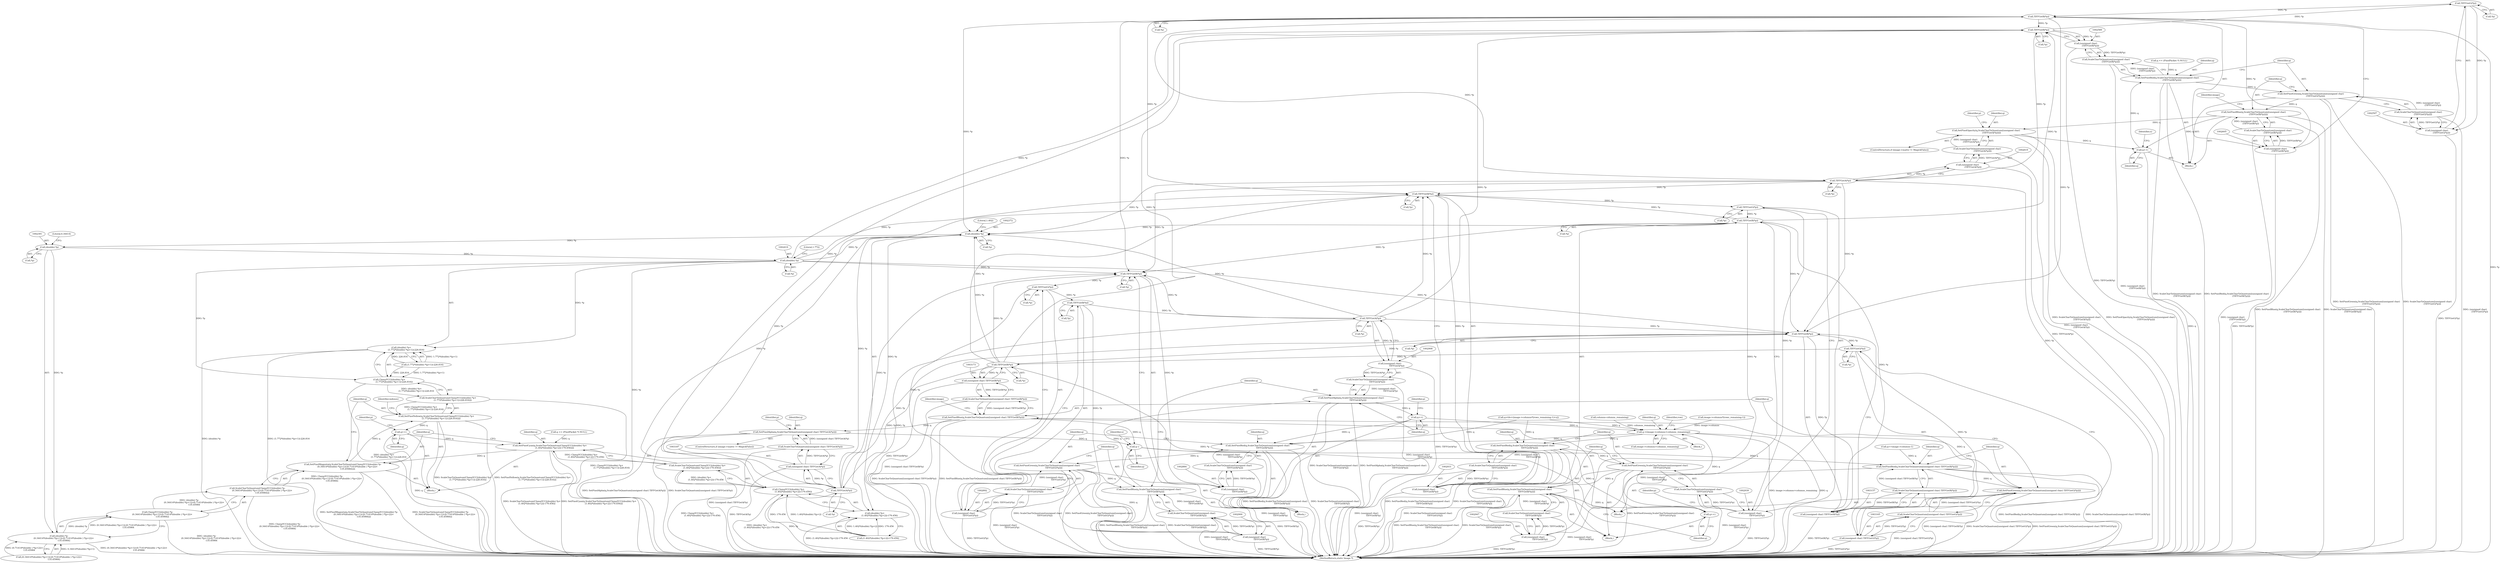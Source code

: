 digraph "0_ImageMagick_58cf5bf4fade82e3b510e8f3463a967278a3e410_0@pointer" {
"1002598" [label="(Call,TIFFGetG(*p))"];
"1002590" [label="(Call,TIFFGetR(*p))"];
"1002948" [label="(Call,TIFFGetB(*p))"];
"1002940" [label="(Call,TIFFGetG(*p))"];
"1002932" [label="(Call,TIFFGetR(*p))"];
"1002418" [label="(Call,(double) *p)"];
"1002390" [label="(Call,(double) *p)"];
"1002371" [label="(Call,(double) *p)"];
"1002620" [label="(Call,TIFFGetA(*p))"];
"1002606" [label="(Call,TIFFGetB(*p))"];
"1002598" [label="(Call,TIFFGetG(*p))"];
"1002909" [label="(Call,TIFFGetA(*p))"];
"1002901" [label="(Call,TIFFGetB(*p))"];
"1002893" [label="(Call,TIFFGetG(*p))"];
"1002885" [label="(Call,TIFFGetR(*p))"];
"1003174" [label="(Call,TIFFGetB(*p))"];
"1003166" [label="(Call,TIFFGetG(*p))"];
"1003158" [label="(Call,TIFFGetR(*p))"];
"1003188" [label="(Call,TIFFGetA(*p))"];
"1002596" [label="(Call,(unsigned char)\n              (TIFFGetG(*p)))"];
"1002595" [label="(Call,ScaleCharToQuantum((unsigned char)\n              (TIFFGetG(*p))))"];
"1002593" [label="(Call,SetPixelGreen(q,ScaleCharToQuantum((unsigned char)\n              (TIFFGetG(*p)))))"];
"1002601" [label="(Call,SetPixelBlue(q,ScaleCharToQuantum((unsigned char)\n              (TIFFGetB(*p)))))"];
"1002615" [label="(Call,SetPixelOpacity(q,ScaleCharToQuantum((unsigned char)\n                (TIFFGetA(*p)))))"];
"1002625" [label="(Call,q++)"];
"1002585" [label="(Call,SetPixelRed(q,ScaleCharToQuantum((unsigned char)\n              (TIFFGetR(*p)))))"];
"1002369" [label="(Call,ClampYCC((double) *p+\n              (1.402*(double) *(p+2))-179.456))"];
"1002368" [label="(Call,ScaleCharToQuantum(ClampYCC((double) *p+\n              (1.402*(double) *(p+2))-179.456)))"];
"1002366" [label="(Call,SetPixelCyan(q,ScaleCharToQuantum(ClampYCC((double) *p+\n              (1.402*(double) *(p+2))-179.456))))"];
"1002385" [label="(Call,SetPixelMagenta(q,ScaleCharToQuantum(ClampYCC((double) *p-\n              (0.34414*(double) *(p+1))-(0.71414*(double ) *(p+2))+\n              135.45984))))"];
"1002413" [label="(Call,SetPixelYellow(q,ScaleCharToQuantum(ClampYCC((double) *p+\n              (1.772*(double) *(p+1))-226.816))))"];
"1002443" [label="(Call,q++)"];
"1002370" [label="(Call,(double) *p+\n              (1.402*(double) *(p+2))-179.456)"];
"1002389" [label="(Call,(double) *p-\n              (0.34414*(double) *(p+1))-(0.71414*(double ) *(p+2))+\n              135.45984)"];
"1002388" [label="(Call,ClampYCC((double) *p-\n              (0.34414*(double) *(p+1))-(0.71414*(double ) *(p+2))+\n              135.45984))"];
"1002387" [label="(Call,ScaleCharToQuantum(ClampYCC((double) *p-\n              (0.34414*(double) *(p+1))-(0.71414*(double ) *(p+2))+\n              135.45984)))"];
"1002416" [label="(Call,ClampYCC((double) *p+\n              (1.772*(double) *(p+1))-226.816))"];
"1002415" [label="(Call,ScaleCharToQuantum(ClampYCC((double) *p+\n              (1.772*(double) *(p+1))-226.816)))"];
"1002417" [label="(Call,(double) *p+\n              (1.772*(double) *(p+1))-226.816)"];
"1002588" [label="(Call,(unsigned char)\n              (TIFFGetR(*p)))"];
"1002587" [label="(Call,ScaleCharToQuantum((unsigned char)\n              (TIFFGetR(*p))))"];
"1002883" [label="(Call,(unsigned char)\n                    TIFFGetR(*p))"];
"1002882" [label="(Call,ScaleCharToQuantum((unsigned char)\n                    TIFFGetR(*p)))"];
"1002880" [label="(Call,SetPixelRed(q,ScaleCharToQuantum((unsigned char)\n                    TIFFGetR(*p))))"];
"1002888" [label="(Call,SetPixelGreen(q,ScaleCharToQuantum((unsigned char)\n                    TIFFGetG(*p))))"];
"1002896" [label="(Call,SetPixelBlue(q,ScaleCharToQuantum((unsigned char)\n                    TIFFGetB(*p))))"];
"1002904" [label="(Call,SetPixelAlpha(q,ScaleCharToQuantum((unsigned char)\n                    TIFFGetA(*p))))"];
"1002912" [label="(Call,q++)"];
"1002960" [label="(Call,q-=(image->columns+columns_remaining))"];
"1002927" [label="(Call,SetPixelRed(q,ScaleCharToQuantum((unsigned char)\n                    TIFFGetR(*p))))"];
"1002935" [label="(Call,SetPixelGreen(q,ScaleCharToQuantum((unsigned char)\n                    TIFFGetG(*p))))"];
"1002943" [label="(Call,SetPixelBlue(q,ScaleCharToQuantum((unsigned char)\n                    TIFFGetB(*p))))"];
"1002951" [label="(Call,q++)"];
"1002891" [label="(Call,(unsigned char)\n                    TIFFGetG(*p))"];
"1002890" [label="(Call,ScaleCharToQuantum((unsigned char)\n                    TIFFGetG(*p)))"];
"1002899" [label="(Call,(unsigned char)\n                    TIFFGetB(*p))"];
"1002898" [label="(Call,ScaleCharToQuantum((unsigned char)\n                    TIFFGetB(*p)))"];
"1002907" [label="(Call,(unsigned char)\n                    TIFFGetA(*p))"];
"1002906" [label="(Call,ScaleCharToQuantum((unsigned char)\n                    TIFFGetA(*p)))"];
"1002930" [label="(Call,(unsigned char)\n                    TIFFGetR(*p))"];
"1002929" [label="(Call,ScaleCharToQuantum((unsigned char)\n                    TIFFGetR(*p)))"];
"1002938" [label="(Call,(unsigned char)\n                    TIFFGetG(*p))"];
"1002937" [label="(Call,ScaleCharToQuantum((unsigned char)\n                    TIFFGetG(*p)))"];
"1002946" [label="(Call,(unsigned char)\n                    TIFFGetB(*p))"];
"1002945" [label="(Call,ScaleCharToQuantum((unsigned char)\n                    TIFFGetB(*p)))"];
"1003156" [label="(Call,(unsigned char) TIFFGetR(*p))"];
"1003155" [label="(Call,ScaleCharToQuantum((unsigned char) TIFFGetR(*p)))"];
"1003153" [label="(Call,SetPixelRed(q,ScaleCharToQuantum((unsigned char) TIFFGetR(*p))))"];
"1003161" [label="(Call,SetPixelGreen(q,ScaleCharToQuantum((unsigned char) TIFFGetG(*p))))"];
"1003169" [label="(Call,SetPixelBlue(q,ScaleCharToQuantum((unsigned char) TIFFGetB(*p))))"];
"1003183" [label="(Call,SetPixelAlpha(q,ScaleCharToQuantum((unsigned char) TIFFGetA(*p))))"];
"1003193" [label="(Call,q--)"];
"1003164" [label="(Call,(unsigned char) TIFFGetG(*p))"];
"1003163" [label="(Call,ScaleCharToQuantum((unsigned char) TIFFGetG(*p)))"];
"1003172" [label="(Call,(unsigned char) TIFFGetB(*p))"];
"1003171" [label="(Call,ScaleCharToQuantum((unsigned char) TIFFGetB(*p)))"];
"1003186" [label="(Call,(unsigned char) TIFFGetA(*p))"];
"1003185" [label="(Call,ScaleCharToQuantum((unsigned char) TIFFGetA(*p)))"];
"1002604" [label="(Call,(unsigned char)\n              (TIFFGetB(*p)))"];
"1002603" [label="(Call,ScaleCharToQuantum((unsigned char)\n              (TIFFGetB(*p))))"];
"1002618" [label="(Call,(unsigned char)\n                (TIFFGetA(*p)))"];
"1002617" [label="(Call,ScaleCharToQuantum((unsigned char)\n                (TIFFGetA(*p))))"];
"1003183" [label="(Call,SetPixelAlpha(q,ScaleCharToQuantum((unsigned char) TIFFGetA(*p))))"];
"1002904" [label="(Call,SetPixelAlpha(q,ScaleCharToQuantum((unsigned char)\n                    TIFFGetA(*p))))"];
"1002591" [label="(Call,*p)"];
"1002894" [label="(Call,*p)"];
"1002367" [label="(Identifier,q)"];
"1003155" [label="(Call,ScaleCharToQuantum((unsigned char) TIFFGetR(*p)))"];
"1002929" [label="(Call,ScaleCharToQuantum((unsigned char)\n                    TIFFGetR(*p)))"];
"1002385" [label="(Call,SetPixelMagenta(q,ScaleCharToQuantum(ClampYCC((double) *p-\n              (0.34414*(double) *(p+1))-(0.71414*(double ) *(p+2))+\n              135.45984))))"];
"1003184" [label="(Identifier,q)"];
"1002414" [label="(Identifier,q)"];
"1002915" [label="(Identifier,p)"];
"1002910" [label="(Call,*p)"];
"1002886" [label="(Call,*p)"];
"1002896" [label="(Call,SetPixelBlue(q,ScaleCharToQuantum((unsigned char)\n                    TIFFGetB(*p))))"];
"1002443" [label="(Call,q++)"];
"1002625" [label="(Call,q++)"];
"1002906" [label="(Call,ScaleCharToQuantum((unsigned char)\n                    TIFFGetA(*p)))"];
"1003153" [label="(Call,SetPixelRed(q,ScaleCharToQuantum((unsigned char) TIFFGetR(*p))))"];
"1003180" [label="(Identifier,image)"];
"1003185" [label="(Call,ScaleCharToQuantum((unsigned char) TIFFGetA(*p)))"];
"1002617" [label="(Call,ScaleCharToQuantum((unsigned char)\n                (TIFFGetA(*p))))"];
"1003175" [label="(Call,*p)"];
"1002954" [label="(Identifier,p)"];
"1002889" [label="(Identifier,q)"];
"1002365" [label="(Block,)"];
"1002371" [label="(Call,(double) *p)"];
"1002434" [label="(Identifier,indexes)"];
"1002396" [label="(Literal,0.34414)"];
"1002418" [label="(Call,(double) *p)"];
"1002912" [label="(Call,q++)"];
"1003385" [label="(MethodReturn,static Image *)"];
"1002602" [label="(Identifier,q)"];
"1002422" [label="(Call,(1.772*(double) *(p+1))-226.816)"];
"1003152" [label="(Block,)"];
"1003162" [label="(Identifier,q)"];
"1003132" [label="(Call,q+=image->columns-1)"];
"1003159" [label="(Call,*p)"];
"1003158" [label="(Call,TIFFGetR(*p))"];
"1003161" [label="(Call,SetPixelGreen(q,ScaleCharToQuantum((unsigned char) TIFFGetG(*p))))"];
"1002902" [label="(Call,*p)"];
"1002446" [label="(Identifier,p)"];
"1002901" [label="(Call,TIFFGetB(*p))"];
"1002879" [label="(Block,)"];
"1002863" [label="(Block,)"];
"1003154" [label="(Identifier,q)"];
"1002962" [label="(Call,image->columns+columns_remaining)"];
"1003177" [label="(ControlStructure,if (image->matte != MagickFalse))"];
"1002930" [label="(Call,(unsigned char)\n                    TIFFGetR(*p))"];
"1002913" [label="(Identifier,q)"];
"1002590" [label="(Call,TIFFGetR(*p))"];
"1002885" [label="(Call,TIFFGetR(*p))"];
"1002389" [label="(Call,(double) *p-\n              (0.34414*(double) *(p+1))-(0.71414*(double ) *(p+2))+\n              135.45984)"];
"1002905" [label="(Identifier,q)"];
"1002584" [label="(Block,)"];
"1002618" [label="(Call,(unsigned char)\n                (TIFFGetA(*p)))"];
"1002609" [label="(ControlStructure,if (image->matte != MagickFalse))"];
"1002604" [label="(Call,(unsigned char)\n              (TIFFGetB(*p)))"];
"1002624" [label="(Identifier,p)"];
"1002951" [label="(Call,q++)"];
"1002392" [label="(Call,*p)"];
"1002862" [label="(Identifier,row)"];
"1002881" [label="(Identifier,q)"];
"1002841" [label="(Call,q=tile+(image->columns*(rows_remaining-1)+x))"];
"1002386" [label="(Identifier,q)"];
"1002620" [label="(Call,TIFFGetA(*p))"];
"1002416" [label="(Call,ClampYCC((double) *p+\n              (1.772*(double) *(p+1))-226.816))"];
"1002928" [label="(Identifier,q)"];
"1002593" [label="(Call,SetPixelGreen(q,ScaleCharToQuantum((unsigned char)\n              (TIFFGetG(*p)))))"];
"1003167" [label="(Call,*p)"];
"1002909" [label="(Call,TIFFGetA(*p))"];
"1002588" [label="(Call,(unsigned char)\n              (TIFFGetR(*p)))"];
"1002940" [label="(Call,TIFFGetG(*p))"];
"1002612" [label="(Identifier,image)"];
"1002888" [label="(Call,SetPixelGreen(q,ScaleCharToQuantum((unsigned char)\n                    TIFFGetG(*p))))"];
"1002598" [label="(Call,TIFFGetG(*p))"];
"1002616" [label="(Identifier,q)"];
"1002846" [label="(Call,image->columns*(rows_remaining-1))"];
"1002586" [label="(Identifier,q)"];
"1003151" [label="(Identifier,x)"];
"1002413" [label="(Call,SetPixelYellow(q,ScaleCharToQuantum(ClampYCC((double) *p+\n              (1.772*(double) *(p+1))-226.816))))"];
"1002935" [label="(Call,SetPixelGreen(q,ScaleCharToQuantum((unsigned char)\n                    TIFFGetG(*p))))"];
"1002373" [label="(Call,*p)"];
"1002938" [label="(Call,(unsigned char)\n                    TIFFGetG(*p))"];
"1002897" [label="(Identifier,q)"];
"1002377" [label="(Literal,1.402)"];
"1002596" [label="(Call,(unsigned char)\n              (TIFFGetG(*p)))"];
"1002369" [label="(Call,ClampYCC((double) *p+\n              (1.402*(double) *(p+2))-179.456))"];
"1002607" [label="(Call,*p)"];
"1002948" [label="(Call,TIFFGetB(*p))"];
"1002444" [label="(Identifier,q)"];
"1003170" [label="(Identifier,q)"];
"1002387" [label="(Call,ScaleCharToQuantum(ClampYCC((double) *p-\n              (0.34414*(double) *(p+1))-(0.71414*(double ) *(p+2))+\n              135.45984)))"];
"1003192" [label="(Identifier,p)"];
"1002415" [label="(Call,ScaleCharToQuantum(ClampYCC((double) *p+\n              (1.772*(double) *(p+1))-226.816)))"];
"1002957" [label="(Call,columns-columns_remaining)"];
"1002603" [label="(Call,ScaleCharToQuantum((unsigned char)\n              (TIFFGetB(*p))))"];
"1002583" [label="(Identifier,x)"];
"1002880" [label="(Call,SetPixelRed(q,ScaleCharToQuantum((unsigned char)\n                    TIFFGetR(*p))))"];
"1002932" [label="(Call,TIFFGetR(*p))"];
"1002961" [label="(Identifier,q)"];
"1002941" [label="(Call,*p)"];
"1003194" [label="(Identifier,q)"];
"1003172" [label="(Call,(unsigned char) TIFFGetB(*p))"];
"1003188" [label="(Call,TIFFGetA(*p))"];
"1002339" [label="(Call,q == (PixelPacket *) NULL)"];
"1003164" [label="(Call,(unsigned char) TIFFGetG(*p))"];
"1002424" [label="(Literal,1.772)"];
"1002891" [label="(Call,(unsigned char)\n                    TIFFGetG(*p))"];
"1002883" [label="(Call,(unsigned char)\n                    TIFFGetR(*p))"];
"1002945" [label="(Call,ScaleCharToQuantum((unsigned char)\n                    TIFFGetB(*p)))"];
"1002585" [label="(Call,SetPixelRed(q,ScaleCharToQuantum((unsigned char)\n              (TIFFGetR(*p)))))"];
"1002949" [label="(Call,*p)"];
"1002606" [label="(Call,TIFFGetB(*p))"];
"1002594" [label="(Identifier,q)"];
"1002420" [label="(Call,*p)"];
"1002943" [label="(Call,SetPixelBlue(q,ScaleCharToQuantum((unsigned char)\n                    TIFFGetB(*p))))"];
"1002390" [label="(Call,(double) *p)"];
"1003163" [label="(Call,ScaleCharToQuantum((unsigned char) TIFFGetG(*p)))"];
"1002898" [label="(Call,ScaleCharToQuantum((unsigned char)\n                    TIFFGetB(*p)))"];
"1002520" [label="(Call,q == (PixelPacket *) NULL)"];
"1003166" [label="(Call,TIFFGetG(*p))"];
"1002599" [label="(Call,*p)"];
"1002899" [label="(Call,(unsigned char)\n                    TIFFGetB(*p))"];
"1002366" [label="(Call,SetPixelCyan(q,ScaleCharToQuantum(ClampYCC((double) *p+\n              (1.402*(double) *(p+2))-179.456))))"];
"1002626" [label="(Identifier,q)"];
"1003189" [label="(Call,*p)"];
"1002595" [label="(Call,ScaleCharToQuantum((unsigned char)\n              (TIFFGetG(*p))))"];
"1003193" [label="(Call,q--)"];
"1002933" [label="(Call,*p)"];
"1002882" [label="(Call,ScaleCharToQuantum((unsigned char)\n                    TIFFGetR(*p)))"];
"1002890" [label="(Call,ScaleCharToQuantum((unsigned char)\n                    TIFFGetG(*p)))"];
"1003174" [label="(Call,TIFFGetB(*p))"];
"1002370" [label="(Call,(double) *p+\n              (1.402*(double) *(p+2))-179.456)"];
"1002936" [label="(Identifier,q)"];
"1002907" [label="(Call,(unsigned char)\n                    TIFFGetA(*p))"];
"1002946" [label="(Call,(unsigned char)\n                    TIFFGetB(*p))"];
"1003186" [label="(Call,(unsigned char) TIFFGetA(*p))"];
"1002937" [label="(Call,ScaleCharToQuantum((unsigned char)\n                    TIFFGetG(*p)))"];
"1002375" [label="(Call,(1.402*(double) *(p+2))-179.456)"];
"1003169" [label="(Call,SetPixelBlue(q,ScaleCharToQuantum((unsigned char) TIFFGetB(*p))))"];
"1003156" [label="(Call,(unsigned char) TIFFGetR(*p))"];
"1002960" [label="(Call,q-=(image->columns+columns_remaining))"];
"1002621" [label="(Call,*p)"];
"1002417" [label="(Call,(double) *p+\n              (1.772*(double) *(p+1))-226.816)"];
"1002394" [label="(Call,(0.34414*(double) *(p+1))-(0.71414*(double ) *(p+2))+\n              135.45984)"];
"1002927" [label="(Call,SetPixelRed(q,ScaleCharToQuantum((unsigned char)\n                    TIFFGetR(*p))))"];
"1002926" [label="(Block,)"];
"1002601" [label="(Call,SetPixelBlue(q,ScaleCharToQuantum((unsigned char)\n              (TIFFGetB(*p)))))"];
"1002615" [label="(Call,SetPixelOpacity(q,ScaleCharToQuantum((unsigned char)\n                (TIFFGetA(*p)))))"];
"1002587" [label="(Call,ScaleCharToQuantum((unsigned char)\n              (TIFFGetR(*p))))"];
"1002388" [label="(Call,ClampYCC((double) *p-\n              (0.34414*(double) *(p+1))-(0.71414*(double ) *(p+2))+\n              135.45984))"];
"1002952" [label="(Identifier,q)"];
"1003171" [label="(Call,ScaleCharToQuantum((unsigned char) TIFFGetB(*p)))"];
"1002368" [label="(Call,ScaleCharToQuantum(ClampYCC((double) *p+\n              (1.402*(double) *(p+2))-179.456)))"];
"1002893" [label="(Call,TIFFGetG(*p))"];
"1002944" [label="(Identifier,q)"];
"1002598" -> "1002596"  [label="AST: "];
"1002598" -> "1002599"  [label="CFG: "];
"1002599" -> "1002598"  [label="AST: "];
"1002596" -> "1002598"  [label="CFG: "];
"1002598" -> "1002596"  [label="DDG: *p"];
"1002590" -> "1002598"  [label="DDG: *p"];
"1002598" -> "1002606"  [label="DDG: *p"];
"1002590" -> "1002588"  [label="AST: "];
"1002590" -> "1002591"  [label="CFG: "];
"1002591" -> "1002590"  [label="AST: "];
"1002588" -> "1002590"  [label="CFG: "];
"1002590" -> "1002588"  [label="DDG: *p"];
"1002948" -> "1002590"  [label="DDG: *p"];
"1002418" -> "1002590"  [label="DDG: *p"];
"1002620" -> "1002590"  [label="DDG: *p"];
"1002909" -> "1002590"  [label="DDG: *p"];
"1003174" -> "1002590"  [label="DDG: *p"];
"1002606" -> "1002590"  [label="DDG: *p"];
"1003188" -> "1002590"  [label="DDG: *p"];
"1002948" -> "1002946"  [label="AST: "];
"1002948" -> "1002949"  [label="CFG: "];
"1002949" -> "1002948"  [label="AST: "];
"1002946" -> "1002948"  [label="CFG: "];
"1002948" -> "1003385"  [label="DDG: *p"];
"1002948" -> "1002371"  [label="DDG: *p"];
"1002948" -> "1002885"  [label="DDG: *p"];
"1002948" -> "1002932"  [label="DDG: *p"];
"1002948" -> "1002946"  [label="DDG: *p"];
"1002940" -> "1002948"  [label="DDG: *p"];
"1002948" -> "1003158"  [label="DDG: *p"];
"1002940" -> "1002938"  [label="AST: "];
"1002940" -> "1002941"  [label="CFG: "];
"1002941" -> "1002940"  [label="AST: "];
"1002938" -> "1002940"  [label="CFG: "];
"1002940" -> "1002938"  [label="DDG: *p"];
"1002932" -> "1002940"  [label="DDG: *p"];
"1002932" -> "1002930"  [label="AST: "];
"1002932" -> "1002933"  [label="CFG: "];
"1002933" -> "1002932"  [label="AST: "];
"1002930" -> "1002932"  [label="CFG: "];
"1002932" -> "1002930"  [label="DDG: *p"];
"1002418" -> "1002932"  [label="DDG: *p"];
"1002620" -> "1002932"  [label="DDG: *p"];
"1002909" -> "1002932"  [label="DDG: *p"];
"1003174" -> "1002932"  [label="DDG: *p"];
"1002606" -> "1002932"  [label="DDG: *p"];
"1003188" -> "1002932"  [label="DDG: *p"];
"1002418" -> "1002417"  [label="AST: "];
"1002418" -> "1002420"  [label="CFG: "];
"1002419" -> "1002418"  [label="AST: "];
"1002420" -> "1002418"  [label="AST: "];
"1002424" -> "1002418"  [label="CFG: "];
"1002418" -> "1003385"  [label="DDG: *p"];
"1002418" -> "1002371"  [label="DDG: *p"];
"1002418" -> "1002416"  [label="DDG: *p"];
"1002418" -> "1002417"  [label="DDG: *p"];
"1002390" -> "1002418"  [label="DDG: *p"];
"1002418" -> "1002885"  [label="DDG: *p"];
"1002418" -> "1003158"  [label="DDG: *p"];
"1002390" -> "1002389"  [label="AST: "];
"1002390" -> "1002392"  [label="CFG: "];
"1002391" -> "1002390"  [label="AST: "];
"1002392" -> "1002390"  [label="AST: "];
"1002396" -> "1002390"  [label="CFG: "];
"1002390" -> "1002389"  [label="DDG: *p"];
"1002371" -> "1002390"  [label="DDG: *p"];
"1002371" -> "1002370"  [label="AST: "];
"1002371" -> "1002373"  [label="CFG: "];
"1002372" -> "1002371"  [label="AST: "];
"1002373" -> "1002371"  [label="AST: "];
"1002377" -> "1002371"  [label="CFG: "];
"1002371" -> "1002369"  [label="DDG: *p"];
"1002371" -> "1002370"  [label="DDG: *p"];
"1002620" -> "1002371"  [label="DDG: *p"];
"1002909" -> "1002371"  [label="DDG: *p"];
"1003174" -> "1002371"  [label="DDG: *p"];
"1002606" -> "1002371"  [label="DDG: *p"];
"1003188" -> "1002371"  [label="DDG: *p"];
"1002620" -> "1002618"  [label="AST: "];
"1002620" -> "1002621"  [label="CFG: "];
"1002621" -> "1002620"  [label="AST: "];
"1002618" -> "1002620"  [label="CFG: "];
"1002620" -> "1003385"  [label="DDG: *p"];
"1002620" -> "1002618"  [label="DDG: *p"];
"1002606" -> "1002620"  [label="DDG: *p"];
"1002620" -> "1002885"  [label="DDG: *p"];
"1002620" -> "1003158"  [label="DDG: *p"];
"1002606" -> "1002604"  [label="AST: "];
"1002606" -> "1002607"  [label="CFG: "];
"1002607" -> "1002606"  [label="AST: "];
"1002604" -> "1002606"  [label="CFG: "];
"1002606" -> "1003385"  [label="DDG: *p"];
"1002606" -> "1002604"  [label="DDG: *p"];
"1002606" -> "1002885"  [label="DDG: *p"];
"1002606" -> "1003158"  [label="DDG: *p"];
"1002909" -> "1002907"  [label="AST: "];
"1002909" -> "1002910"  [label="CFG: "];
"1002910" -> "1002909"  [label="AST: "];
"1002907" -> "1002909"  [label="CFG: "];
"1002909" -> "1003385"  [label="DDG: *p"];
"1002909" -> "1002885"  [label="DDG: *p"];
"1002909" -> "1002907"  [label="DDG: *p"];
"1002901" -> "1002909"  [label="DDG: *p"];
"1002909" -> "1003158"  [label="DDG: *p"];
"1002901" -> "1002899"  [label="AST: "];
"1002901" -> "1002902"  [label="CFG: "];
"1002902" -> "1002901"  [label="AST: "];
"1002899" -> "1002901"  [label="CFG: "];
"1002901" -> "1002899"  [label="DDG: *p"];
"1002893" -> "1002901"  [label="DDG: *p"];
"1002893" -> "1002891"  [label="AST: "];
"1002893" -> "1002894"  [label="CFG: "];
"1002894" -> "1002893"  [label="AST: "];
"1002891" -> "1002893"  [label="CFG: "];
"1002893" -> "1002891"  [label="DDG: *p"];
"1002885" -> "1002893"  [label="DDG: *p"];
"1002885" -> "1002883"  [label="AST: "];
"1002885" -> "1002886"  [label="CFG: "];
"1002886" -> "1002885"  [label="AST: "];
"1002883" -> "1002885"  [label="CFG: "];
"1002885" -> "1002883"  [label="DDG: *p"];
"1003174" -> "1002885"  [label="DDG: *p"];
"1003188" -> "1002885"  [label="DDG: *p"];
"1003174" -> "1003172"  [label="AST: "];
"1003174" -> "1003175"  [label="CFG: "];
"1003175" -> "1003174"  [label="AST: "];
"1003172" -> "1003174"  [label="CFG: "];
"1003174" -> "1003385"  [label="DDG: *p"];
"1003174" -> "1003158"  [label="DDG: *p"];
"1003174" -> "1003172"  [label="DDG: *p"];
"1003166" -> "1003174"  [label="DDG: *p"];
"1003174" -> "1003188"  [label="DDG: *p"];
"1003166" -> "1003164"  [label="AST: "];
"1003166" -> "1003167"  [label="CFG: "];
"1003167" -> "1003166"  [label="AST: "];
"1003164" -> "1003166"  [label="CFG: "];
"1003166" -> "1003164"  [label="DDG: *p"];
"1003158" -> "1003166"  [label="DDG: *p"];
"1003158" -> "1003156"  [label="AST: "];
"1003158" -> "1003159"  [label="CFG: "];
"1003159" -> "1003158"  [label="AST: "];
"1003156" -> "1003158"  [label="CFG: "];
"1003158" -> "1003156"  [label="DDG: *p"];
"1003188" -> "1003158"  [label="DDG: *p"];
"1003188" -> "1003186"  [label="AST: "];
"1003188" -> "1003189"  [label="CFG: "];
"1003189" -> "1003188"  [label="AST: "];
"1003186" -> "1003188"  [label="CFG: "];
"1003188" -> "1003385"  [label="DDG: *p"];
"1003188" -> "1003186"  [label="DDG: *p"];
"1002596" -> "1002595"  [label="AST: "];
"1002597" -> "1002596"  [label="AST: "];
"1002595" -> "1002596"  [label="CFG: "];
"1002596" -> "1003385"  [label="DDG: TIFFGetG(*p)"];
"1002596" -> "1002595"  [label="DDG: TIFFGetG(*p)"];
"1002595" -> "1002593"  [label="AST: "];
"1002593" -> "1002595"  [label="CFG: "];
"1002595" -> "1003385"  [label="DDG: (unsigned char)\n              (TIFFGetG(*p))"];
"1002595" -> "1002593"  [label="DDG: (unsigned char)\n              (TIFFGetG(*p))"];
"1002593" -> "1002584"  [label="AST: "];
"1002594" -> "1002593"  [label="AST: "];
"1002602" -> "1002593"  [label="CFG: "];
"1002593" -> "1003385"  [label="DDG: SetPixelGreen(q,ScaleCharToQuantum((unsigned char)\n              (TIFFGetG(*p))))"];
"1002593" -> "1003385"  [label="DDG: ScaleCharToQuantum((unsigned char)\n              (TIFFGetG(*p)))"];
"1002585" -> "1002593"  [label="DDG: q"];
"1002593" -> "1002601"  [label="DDG: q"];
"1002601" -> "1002584"  [label="AST: "];
"1002601" -> "1002603"  [label="CFG: "];
"1002602" -> "1002601"  [label="AST: "];
"1002603" -> "1002601"  [label="AST: "];
"1002612" -> "1002601"  [label="CFG: "];
"1002601" -> "1003385"  [label="DDG: SetPixelBlue(q,ScaleCharToQuantum((unsigned char)\n              (TIFFGetB(*p))))"];
"1002601" -> "1003385"  [label="DDG: ScaleCharToQuantum((unsigned char)\n              (TIFFGetB(*p)))"];
"1002603" -> "1002601"  [label="DDG: (unsigned char)\n              (TIFFGetB(*p))"];
"1002601" -> "1002615"  [label="DDG: q"];
"1002601" -> "1002625"  [label="DDG: q"];
"1002615" -> "1002609"  [label="AST: "];
"1002615" -> "1002617"  [label="CFG: "];
"1002616" -> "1002615"  [label="AST: "];
"1002617" -> "1002615"  [label="AST: "];
"1002624" -> "1002615"  [label="CFG: "];
"1002615" -> "1003385"  [label="DDG: SetPixelOpacity(q,ScaleCharToQuantum((unsigned char)\n                (TIFFGetA(*p))))"];
"1002615" -> "1003385"  [label="DDG: ScaleCharToQuantum((unsigned char)\n                (TIFFGetA(*p)))"];
"1002617" -> "1002615"  [label="DDG: (unsigned char)\n                (TIFFGetA(*p))"];
"1002615" -> "1002625"  [label="DDG: q"];
"1002625" -> "1002584"  [label="AST: "];
"1002625" -> "1002626"  [label="CFG: "];
"1002626" -> "1002625"  [label="AST: "];
"1002583" -> "1002625"  [label="CFG: "];
"1002625" -> "1003385"  [label="DDG: q"];
"1002625" -> "1002585"  [label="DDG: q"];
"1002585" -> "1002584"  [label="AST: "];
"1002585" -> "1002587"  [label="CFG: "];
"1002586" -> "1002585"  [label="AST: "];
"1002587" -> "1002585"  [label="AST: "];
"1002594" -> "1002585"  [label="CFG: "];
"1002585" -> "1003385"  [label="DDG: ScaleCharToQuantum((unsigned char)\n              (TIFFGetR(*p)))"];
"1002585" -> "1003385"  [label="DDG: SetPixelRed(q,ScaleCharToQuantum((unsigned char)\n              (TIFFGetR(*p))))"];
"1002520" -> "1002585"  [label="DDG: q"];
"1002587" -> "1002585"  [label="DDG: (unsigned char)\n              (TIFFGetR(*p))"];
"1002369" -> "1002368"  [label="AST: "];
"1002369" -> "1002370"  [label="CFG: "];
"1002370" -> "1002369"  [label="AST: "];
"1002368" -> "1002369"  [label="CFG: "];
"1002369" -> "1003385"  [label="DDG: (double) *p+\n              (1.402*(double) *(p+2))-179.456"];
"1002369" -> "1002368"  [label="DDG: (double) *p+\n              (1.402*(double) *(p+2))-179.456"];
"1002375" -> "1002369"  [label="DDG: 1.402*(double) *(p+2)"];
"1002375" -> "1002369"  [label="DDG: 179.456"];
"1002368" -> "1002366"  [label="AST: "];
"1002366" -> "1002368"  [label="CFG: "];
"1002368" -> "1003385"  [label="DDG: ClampYCC((double) *p+\n              (1.402*(double) *(p+2))-179.456)"];
"1002368" -> "1002366"  [label="DDG: ClampYCC((double) *p+\n              (1.402*(double) *(p+2))-179.456)"];
"1002366" -> "1002365"  [label="AST: "];
"1002367" -> "1002366"  [label="AST: "];
"1002386" -> "1002366"  [label="CFG: "];
"1002366" -> "1003385"  [label="DDG: SetPixelCyan(q,ScaleCharToQuantum(ClampYCC((double) *p+\n              (1.402*(double) *(p+2))-179.456)))"];
"1002366" -> "1003385"  [label="DDG: ScaleCharToQuantum(ClampYCC((double) *p+\n              (1.402*(double) *(p+2))-179.456))"];
"1002339" -> "1002366"  [label="DDG: q"];
"1002443" -> "1002366"  [label="DDG: q"];
"1002366" -> "1002385"  [label="DDG: q"];
"1002385" -> "1002365"  [label="AST: "];
"1002385" -> "1002387"  [label="CFG: "];
"1002386" -> "1002385"  [label="AST: "];
"1002387" -> "1002385"  [label="AST: "];
"1002414" -> "1002385"  [label="CFG: "];
"1002385" -> "1003385"  [label="DDG: ScaleCharToQuantum(ClampYCC((double) *p-\n              (0.34414*(double) *(p+1))-(0.71414*(double ) *(p+2))+\n              135.45984))"];
"1002385" -> "1003385"  [label="DDG: SetPixelMagenta(q,ScaleCharToQuantum(ClampYCC((double) *p-\n              (0.34414*(double) *(p+1))-(0.71414*(double ) *(p+2))+\n              135.45984)))"];
"1002387" -> "1002385"  [label="DDG: ClampYCC((double) *p-\n              (0.34414*(double) *(p+1))-(0.71414*(double ) *(p+2))+\n              135.45984)"];
"1002385" -> "1002413"  [label="DDG: q"];
"1002413" -> "1002365"  [label="AST: "];
"1002413" -> "1002415"  [label="CFG: "];
"1002414" -> "1002413"  [label="AST: "];
"1002415" -> "1002413"  [label="AST: "];
"1002434" -> "1002413"  [label="CFG: "];
"1002413" -> "1003385"  [label="DDG: ScaleCharToQuantum(ClampYCC((double) *p+\n              (1.772*(double) *(p+1))-226.816))"];
"1002413" -> "1003385"  [label="DDG: SetPixelYellow(q,ScaleCharToQuantum(ClampYCC((double) *p+\n              (1.772*(double) *(p+1))-226.816)))"];
"1002415" -> "1002413"  [label="DDG: ClampYCC((double) *p+\n              (1.772*(double) *(p+1))-226.816)"];
"1002413" -> "1002443"  [label="DDG: q"];
"1002443" -> "1002365"  [label="AST: "];
"1002443" -> "1002444"  [label="CFG: "];
"1002444" -> "1002443"  [label="AST: "];
"1002446" -> "1002443"  [label="CFG: "];
"1002443" -> "1003385"  [label="DDG: q"];
"1002370" -> "1002375"  [label="CFG: "];
"1002375" -> "1002370"  [label="AST: "];
"1002370" -> "1003385"  [label="DDG: (1.402*(double) *(p+2))-179.456"];
"1002375" -> "1002370"  [label="DDG: 1.402*(double) *(p+2)"];
"1002375" -> "1002370"  [label="DDG: 179.456"];
"1002389" -> "1002388"  [label="AST: "];
"1002389" -> "1002394"  [label="CFG: "];
"1002394" -> "1002389"  [label="AST: "];
"1002388" -> "1002389"  [label="CFG: "];
"1002389" -> "1003385"  [label="DDG: (0.34414*(double) *(p+1))-(0.71414*(double ) *(p+2))+\n              135.45984"];
"1002389" -> "1002388"  [label="DDG: (double) *p"];
"1002389" -> "1002388"  [label="DDG: (0.34414*(double) *(p+1))-(0.71414*(double ) *(p+2))+\n              135.45984"];
"1002394" -> "1002389"  [label="DDG: 0.34414*(double) *(p+1)"];
"1002394" -> "1002389"  [label="DDG: (0.71414*(double ) *(p+2))+\n              135.45984"];
"1002388" -> "1002387"  [label="AST: "];
"1002387" -> "1002388"  [label="CFG: "];
"1002388" -> "1003385"  [label="DDG: (double) *p-\n              (0.34414*(double) *(p+1))-(0.71414*(double ) *(p+2))+\n              135.45984"];
"1002388" -> "1002387"  [label="DDG: (double) *p-\n              (0.34414*(double) *(p+1))-(0.71414*(double ) *(p+2))+\n              135.45984"];
"1002387" -> "1003385"  [label="DDG: ClampYCC((double) *p-\n              (0.34414*(double) *(p+1))-(0.71414*(double ) *(p+2))+\n              135.45984)"];
"1002416" -> "1002415"  [label="AST: "];
"1002416" -> "1002417"  [label="CFG: "];
"1002417" -> "1002416"  [label="AST: "];
"1002415" -> "1002416"  [label="CFG: "];
"1002416" -> "1003385"  [label="DDG: (double) *p+\n              (1.772*(double) *(p+1))-226.816"];
"1002416" -> "1002415"  [label="DDG: (double) *p+\n              (1.772*(double) *(p+1))-226.816"];
"1002422" -> "1002416"  [label="DDG: 1.772*(double) *(p+1)"];
"1002422" -> "1002416"  [label="DDG: 226.816"];
"1002415" -> "1003385"  [label="DDG: ClampYCC((double) *p+\n              (1.772*(double) *(p+1))-226.816)"];
"1002417" -> "1002422"  [label="CFG: "];
"1002422" -> "1002417"  [label="AST: "];
"1002417" -> "1003385"  [label="DDG: (double) *p"];
"1002417" -> "1003385"  [label="DDG: (1.772*(double) *(p+1))-226.816"];
"1002422" -> "1002417"  [label="DDG: 1.772*(double) *(p+1)"];
"1002422" -> "1002417"  [label="DDG: 226.816"];
"1002588" -> "1002587"  [label="AST: "];
"1002589" -> "1002588"  [label="AST: "];
"1002587" -> "1002588"  [label="CFG: "];
"1002588" -> "1003385"  [label="DDG: TIFFGetR(*p)"];
"1002588" -> "1002587"  [label="DDG: TIFFGetR(*p)"];
"1002587" -> "1003385"  [label="DDG: (unsigned char)\n              (TIFFGetR(*p))"];
"1002883" -> "1002882"  [label="AST: "];
"1002884" -> "1002883"  [label="AST: "];
"1002882" -> "1002883"  [label="CFG: "];
"1002883" -> "1003385"  [label="DDG: TIFFGetR(*p)"];
"1002883" -> "1002882"  [label="DDG: TIFFGetR(*p)"];
"1002882" -> "1002880"  [label="AST: "];
"1002880" -> "1002882"  [label="CFG: "];
"1002882" -> "1003385"  [label="DDG: (unsigned char)\n                    TIFFGetR(*p)"];
"1002882" -> "1002880"  [label="DDG: (unsigned char)\n                    TIFFGetR(*p)"];
"1002880" -> "1002879"  [label="AST: "];
"1002881" -> "1002880"  [label="AST: "];
"1002889" -> "1002880"  [label="CFG: "];
"1002880" -> "1003385"  [label="DDG: SetPixelRed(q,ScaleCharToQuantum((unsigned char)\n                    TIFFGetR(*p)))"];
"1002880" -> "1003385"  [label="DDG: ScaleCharToQuantum((unsigned char)\n                    TIFFGetR(*p))"];
"1002960" -> "1002880"  [label="DDG: q"];
"1002841" -> "1002880"  [label="DDG: q"];
"1002912" -> "1002880"  [label="DDG: q"];
"1002880" -> "1002888"  [label="DDG: q"];
"1002888" -> "1002879"  [label="AST: "];
"1002888" -> "1002890"  [label="CFG: "];
"1002889" -> "1002888"  [label="AST: "];
"1002890" -> "1002888"  [label="AST: "];
"1002897" -> "1002888"  [label="CFG: "];
"1002888" -> "1003385"  [label="DDG: SetPixelGreen(q,ScaleCharToQuantum((unsigned char)\n                    TIFFGetG(*p)))"];
"1002888" -> "1003385"  [label="DDG: ScaleCharToQuantum((unsigned char)\n                    TIFFGetG(*p))"];
"1002890" -> "1002888"  [label="DDG: (unsigned char)\n                    TIFFGetG(*p)"];
"1002888" -> "1002896"  [label="DDG: q"];
"1002896" -> "1002879"  [label="AST: "];
"1002896" -> "1002898"  [label="CFG: "];
"1002897" -> "1002896"  [label="AST: "];
"1002898" -> "1002896"  [label="AST: "];
"1002905" -> "1002896"  [label="CFG: "];
"1002896" -> "1003385"  [label="DDG: SetPixelBlue(q,ScaleCharToQuantum((unsigned char)\n                    TIFFGetB(*p)))"];
"1002896" -> "1003385"  [label="DDG: ScaleCharToQuantum((unsigned char)\n                    TIFFGetB(*p))"];
"1002898" -> "1002896"  [label="DDG: (unsigned char)\n                    TIFFGetB(*p)"];
"1002896" -> "1002904"  [label="DDG: q"];
"1002904" -> "1002879"  [label="AST: "];
"1002904" -> "1002906"  [label="CFG: "];
"1002905" -> "1002904"  [label="AST: "];
"1002906" -> "1002904"  [label="AST: "];
"1002913" -> "1002904"  [label="CFG: "];
"1002904" -> "1003385"  [label="DDG: SetPixelAlpha(q,ScaleCharToQuantum((unsigned char)\n                    TIFFGetA(*p)))"];
"1002904" -> "1003385"  [label="DDG: ScaleCharToQuantum((unsigned char)\n                    TIFFGetA(*p))"];
"1002906" -> "1002904"  [label="DDG: (unsigned char)\n                    TIFFGetA(*p)"];
"1002904" -> "1002912"  [label="DDG: q"];
"1002912" -> "1002879"  [label="AST: "];
"1002912" -> "1002913"  [label="CFG: "];
"1002913" -> "1002912"  [label="AST: "];
"1002915" -> "1002912"  [label="CFG: "];
"1002912" -> "1002960"  [label="DDG: q"];
"1002960" -> "1002863"  [label="AST: "];
"1002960" -> "1002962"  [label="CFG: "];
"1002961" -> "1002960"  [label="AST: "];
"1002962" -> "1002960"  [label="AST: "];
"1002862" -> "1002960"  [label="CFG: "];
"1002960" -> "1003385"  [label="DDG: q"];
"1002960" -> "1003385"  [label="DDG: image->columns+columns_remaining"];
"1002960" -> "1002927"  [label="DDG: q"];
"1002846" -> "1002960"  [label="DDG: image->columns"];
"1002957" -> "1002960"  [label="DDG: columns_remaining"];
"1002841" -> "1002960"  [label="DDG: q"];
"1002951" -> "1002960"  [label="DDG: q"];
"1002927" -> "1002926"  [label="AST: "];
"1002927" -> "1002929"  [label="CFG: "];
"1002928" -> "1002927"  [label="AST: "];
"1002929" -> "1002927"  [label="AST: "];
"1002936" -> "1002927"  [label="CFG: "];
"1002927" -> "1003385"  [label="DDG: ScaleCharToQuantum((unsigned char)\n                    TIFFGetR(*p))"];
"1002927" -> "1003385"  [label="DDG: SetPixelRed(q,ScaleCharToQuantum((unsigned char)\n                    TIFFGetR(*p)))"];
"1002841" -> "1002927"  [label="DDG: q"];
"1002951" -> "1002927"  [label="DDG: q"];
"1002929" -> "1002927"  [label="DDG: (unsigned char)\n                    TIFFGetR(*p)"];
"1002927" -> "1002935"  [label="DDG: q"];
"1002935" -> "1002926"  [label="AST: "];
"1002935" -> "1002937"  [label="CFG: "];
"1002936" -> "1002935"  [label="AST: "];
"1002937" -> "1002935"  [label="AST: "];
"1002944" -> "1002935"  [label="CFG: "];
"1002935" -> "1003385"  [label="DDG: SetPixelGreen(q,ScaleCharToQuantum((unsigned char)\n                    TIFFGetG(*p)))"];
"1002935" -> "1003385"  [label="DDG: ScaleCharToQuantum((unsigned char)\n                    TIFFGetG(*p))"];
"1002937" -> "1002935"  [label="DDG: (unsigned char)\n                    TIFFGetG(*p)"];
"1002935" -> "1002943"  [label="DDG: q"];
"1002943" -> "1002926"  [label="AST: "];
"1002943" -> "1002945"  [label="CFG: "];
"1002944" -> "1002943"  [label="AST: "];
"1002945" -> "1002943"  [label="AST: "];
"1002952" -> "1002943"  [label="CFG: "];
"1002943" -> "1003385"  [label="DDG: ScaleCharToQuantum((unsigned char)\n                    TIFFGetB(*p))"];
"1002943" -> "1003385"  [label="DDG: SetPixelBlue(q,ScaleCharToQuantum((unsigned char)\n                    TIFFGetB(*p)))"];
"1002945" -> "1002943"  [label="DDG: (unsigned char)\n                    TIFFGetB(*p)"];
"1002943" -> "1002951"  [label="DDG: q"];
"1002951" -> "1002926"  [label="AST: "];
"1002951" -> "1002952"  [label="CFG: "];
"1002952" -> "1002951"  [label="AST: "];
"1002954" -> "1002951"  [label="CFG: "];
"1002891" -> "1002890"  [label="AST: "];
"1002892" -> "1002891"  [label="AST: "];
"1002890" -> "1002891"  [label="CFG: "];
"1002891" -> "1003385"  [label="DDG: TIFFGetG(*p)"];
"1002891" -> "1002890"  [label="DDG: TIFFGetG(*p)"];
"1002890" -> "1003385"  [label="DDG: (unsigned char)\n                    TIFFGetG(*p)"];
"1002899" -> "1002898"  [label="AST: "];
"1002900" -> "1002899"  [label="AST: "];
"1002898" -> "1002899"  [label="CFG: "];
"1002899" -> "1003385"  [label="DDG: TIFFGetB(*p)"];
"1002899" -> "1002898"  [label="DDG: TIFFGetB(*p)"];
"1002898" -> "1003385"  [label="DDG: (unsigned char)\n                    TIFFGetB(*p)"];
"1002907" -> "1002906"  [label="AST: "];
"1002908" -> "1002907"  [label="AST: "];
"1002906" -> "1002907"  [label="CFG: "];
"1002907" -> "1003385"  [label="DDG: TIFFGetA(*p)"];
"1002907" -> "1002906"  [label="DDG: TIFFGetA(*p)"];
"1002906" -> "1003385"  [label="DDG: (unsigned char)\n                    TIFFGetA(*p)"];
"1002930" -> "1002929"  [label="AST: "];
"1002931" -> "1002930"  [label="AST: "];
"1002929" -> "1002930"  [label="CFG: "];
"1002930" -> "1003385"  [label="DDG: TIFFGetR(*p)"];
"1002930" -> "1002929"  [label="DDG: TIFFGetR(*p)"];
"1002929" -> "1003385"  [label="DDG: (unsigned char)\n                    TIFFGetR(*p)"];
"1002938" -> "1002937"  [label="AST: "];
"1002939" -> "1002938"  [label="AST: "];
"1002937" -> "1002938"  [label="CFG: "];
"1002938" -> "1003385"  [label="DDG: TIFFGetG(*p)"];
"1002938" -> "1002937"  [label="DDG: TIFFGetG(*p)"];
"1002937" -> "1003385"  [label="DDG: (unsigned char)\n                    TIFFGetG(*p)"];
"1002946" -> "1002945"  [label="AST: "];
"1002947" -> "1002946"  [label="AST: "];
"1002945" -> "1002946"  [label="CFG: "];
"1002946" -> "1003385"  [label="DDG: TIFFGetB(*p)"];
"1002946" -> "1002945"  [label="DDG: TIFFGetB(*p)"];
"1002945" -> "1003385"  [label="DDG: (unsigned char)\n                    TIFFGetB(*p)"];
"1003156" -> "1003155"  [label="AST: "];
"1003157" -> "1003156"  [label="AST: "];
"1003155" -> "1003156"  [label="CFG: "];
"1003156" -> "1003385"  [label="DDG: TIFFGetR(*p)"];
"1003156" -> "1003155"  [label="DDG: TIFFGetR(*p)"];
"1003155" -> "1003153"  [label="AST: "];
"1003153" -> "1003155"  [label="CFG: "];
"1003155" -> "1003385"  [label="DDG: (unsigned char) TIFFGetR(*p)"];
"1003155" -> "1003153"  [label="DDG: (unsigned char) TIFFGetR(*p)"];
"1003153" -> "1003152"  [label="AST: "];
"1003154" -> "1003153"  [label="AST: "];
"1003162" -> "1003153"  [label="CFG: "];
"1003153" -> "1003385"  [label="DDG: SetPixelRed(q,ScaleCharToQuantum((unsigned char) TIFFGetR(*p)))"];
"1003153" -> "1003385"  [label="DDG: ScaleCharToQuantum((unsigned char) TIFFGetR(*p))"];
"1003132" -> "1003153"  [label="DDG: q"];
"1003193" -> "1003153"  [label="DDG: q"];
"1003153" -> "1003161"  [label="DDG: q"];
"1003161" -> "1003152"  [label="AST: "];
"1003161" -> "1003163"  [label="CFG: "];
"1003162" -> "1003161"  [label="AST: "];
"1003163" -> "1003161"  [label="AST: "];
"1003170" -> "1003161"  [label="CFG: "];
"1003161" -> "1003385"  [label="DDG: ScaleCharToQuantum((unsigned char) TIFFGetG(*p))"];
"1003161" -> "1003385"  [label="DDG: SetPixelGreen(q,ScaleCharToQuantum((unsigned char) TIFFGetG(*p)))"];
"1003163" -> "1003161"  [label="DDG: (unsigned char) TIFFGetG(*p)"];
"1003161" -> "1003169"  [label="DDG: q"];
"1003169" -> "1003152"  [label="AST: "];
"1003169" -> "1003171"  [label="CFG: "];
"1003170" -> "1003169"  [label="AST: "];
"1003171" -> "1003169"  [label="AST: "];
"1003180" -> "1003169"  [label="CFG: "];
"1003169" -> "1003385"  [label="DDG: ScaleCharToQuantum((unsigned char) TIFFGetB(*p))"];
"1003169" -> "1003385"  [label="DDG: SetPixelBlue(q,ScaleCharToQuantum((unsigned char) TIFFGetB(*p)))"];
"1003171" -> "1003169"  [label="DDG: (unsigned char) TIFFGetB(*p)"];
"1003169" -> "1003183"  [label="DDG: q"];
"1003169" -> "1003193"  [label="DDG: q"];
"1003183" -> "1003177"  [label="AST: "];
"1003183" -> "1003185"  [label="CFG: "];
"1003184" -> "1003183"  [label="AST: "];
"1003185" -> "1003183"  [label="AST: "];
"1003192" -> "1003183"  [label="CFG: "];
"1003183" -> "1003385"  [label="DDG: SetPixelAlpha(q,ScaleCharToQuantum((unsigned char) TIFFGetA(*p)))"];
"1003183" -> "1003385"  [label="DDG: ScaleCharToQuantum((unsigned char) TIFFGetA(*p))"];
"1003185" -> "1003183"  [label="DDG: (unsigned char) TIFFGetA(*p)"];
"1003183" -> "1003193"  [label="DDG: q"];
"1003193" -> "1003152"  [label="AST: "];
"1003193" -> "1003194"  [label="CFG: "];
"1003194" -> "1003193"  [label="AST: "];
"1003151" -> "1003193"  [label="CFG: "];
"1003193" -> "1003385"  [label="DDG: q"];
"1003164" -> "1003163"  [label="AST: "];
"1003165" -> "1003164"  [label="AST: "];
"1003163" -> "1003164"  [label="CFG: "];
"1003164" -> "1003385"  [label="DDG: TIFFGetG(*p)"];
"1003164" -> "1003163"  [label="DDG: TIFFGetG(*p)"];
"1003163" -> "1003385"  [label="DDG: (unsigned char) TIFFGetG(*p)"];
"1003172" -> "1003171"  [label="AST: "];
"1003173" -> "1003172"  [label="AST: "];
"1003171" -> "1003172"  [label="CFG: "];
"1003172" -> "1003385"  [label="DDG: TIFFGetB(*p)"];
"1003172" -> "1003171"  [label="DDG: TIFFGetB(*p)"];
"1003171" -> "1003385"  [label="DDG: (unsigned char) TIFFGetB(*p)"];
"1003186" -> "1003185"  [label="AST: "];
"1003187" -> "1003186"  [label="AST: "];
"1003185" -> "1003186"  [label="CFG: "];
"1003186" -> "1003385"  [label="DDG: TIFFGetA(*p)"];
"1003186" -> "1003185"  [label="DDG: TIFFGetA(*p)"];
"1003185" -> "1003385"  [label="DDG: (unsigned char) TIFFGetA(*p)"];
"1002604" -> "1002603"  [label="AST: "];
"1002605" -> "1002604"  [label="AST: "];
"1002603" -> "1002604"  [label="CFG: "];
"1002604" -> "1003385"  [label="DDG: TIFFGetB(*p)"];
"1002604" -> "1002603"  [label="DDG: TIFFGetB(*p)"];
"1002603" -> "1003385"  [label="DDG: (unsigned char)\n              (TIFFGetB(*p))"];
"1002618" -> "1002617"  [label="AST: "];
"1002619" -> "1002618"  [label="AST: "];
"1002617" -> "1002618"  [label="CFG: "];
"1002618" -> "1003385"  [label="DDG: TIFFGetA(*p)"];
"1002618" -> "1002617"  [label="DDG: TIFFGetA(*p)"];
"1002617" -> "1003385"  [label="DDG: (unsigned char)\n                (TIFFGetA(*p))"];
}
